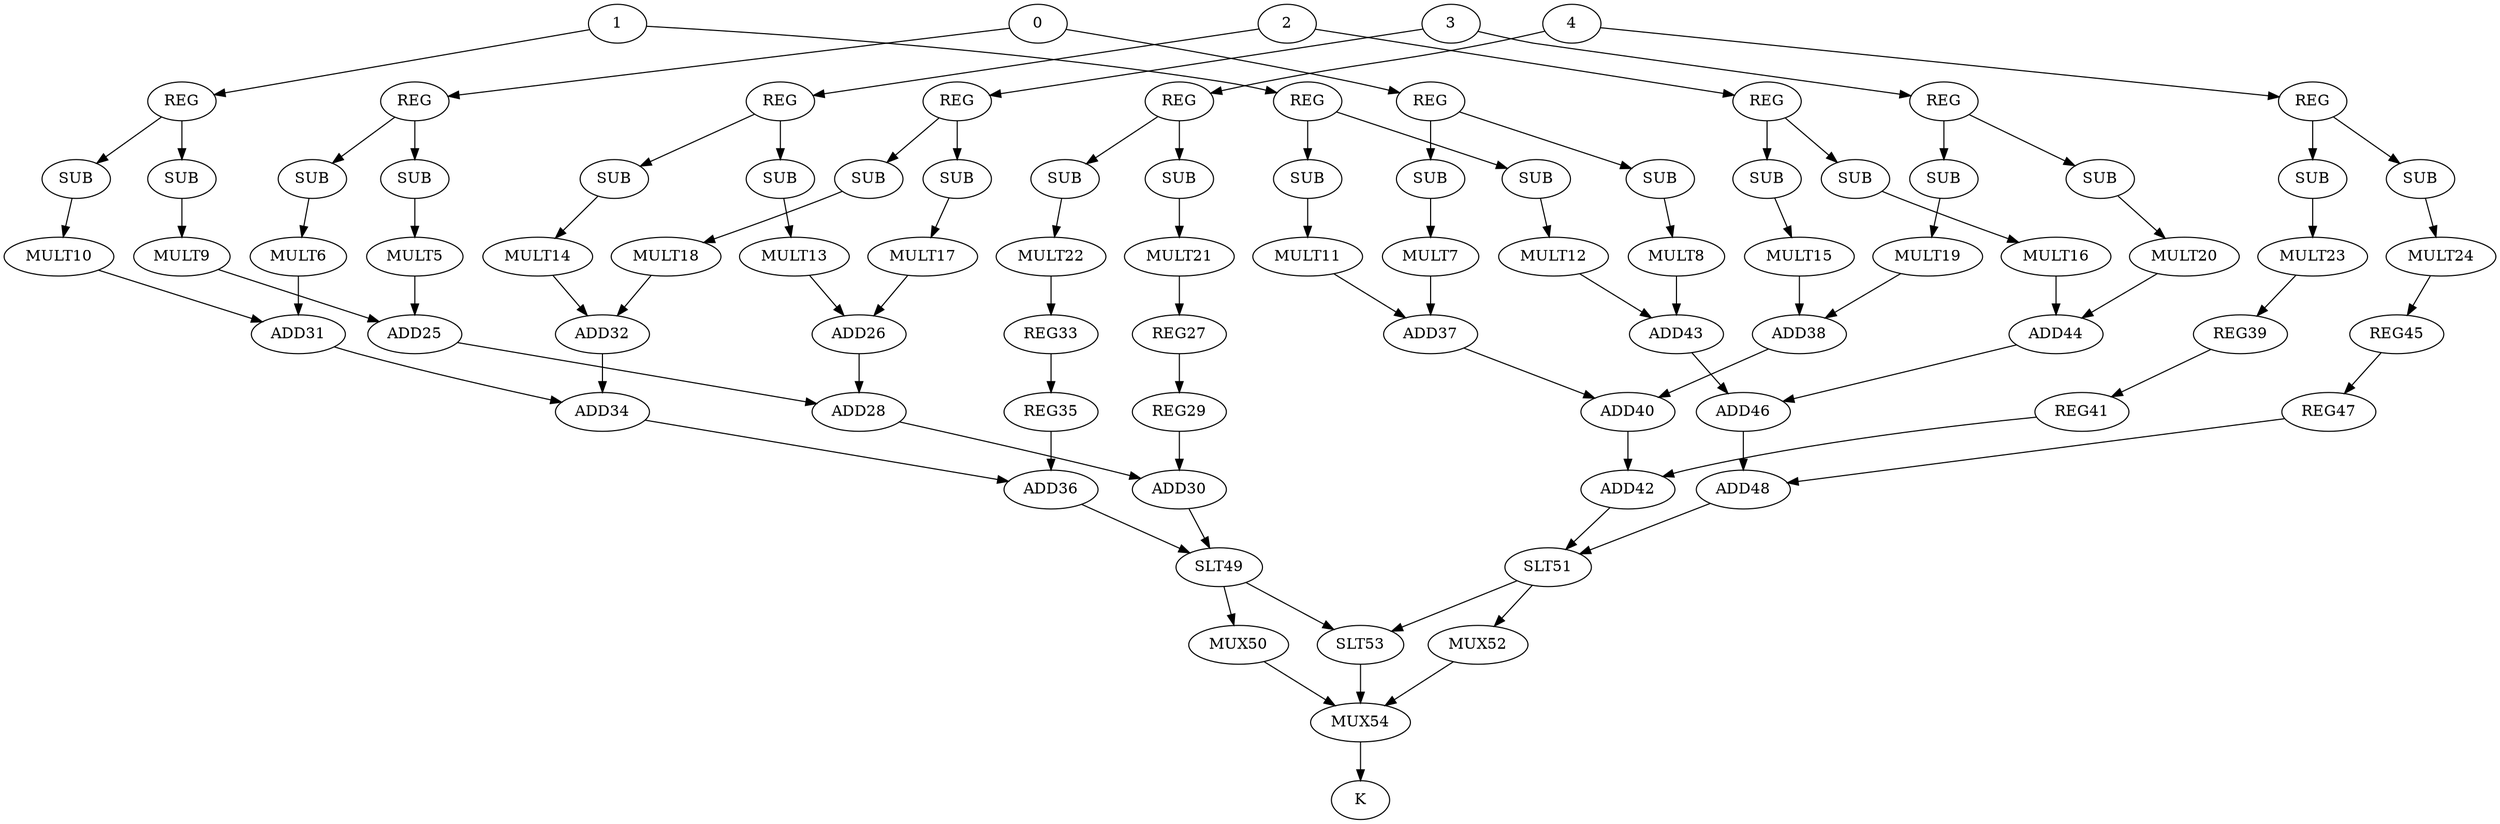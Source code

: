 strict digraph  {
0;
5 [label=MULT5];
6 [label=MULT6];
7 [label=MULT7];
8 [label=MULT8];
1;
9 [label=MULT9];
10 [label=MULT10];
11 [label=MULT11];
12 [label=MULT12];
2;
13 [label=MULT13];
14 [label=MULT14];
15 [label=MULT15];
16 [label=MULT16];
3;
17 [label=MULT17];
18 [label=MULT18];
19 [label=MULT19];
20 [label=MULT20];
4;
21 [label=MULT21];
22 [label=MULT22];
23 [label=MULT23];
24 [label=MULT24];
25 [label=ADD25];
26 [label=ADD26];
27 [label=REG27];
28 [label=ADD28];
29 [label=REG29];
30 [label=ADD30];
31 [label=ADD31];
32 [label=ADD32];
33 [label=REG33];
34 [label=ADD34];
35 [label=REG35];
36 [label=ADD36];
37 [label=ADD37];
38 [label=ADD38];
39 [label=REG39];
40 [label=ADD40];
41 [label=REG41];
42 [label=ADD42];
43 [label=ADD43];
44 [label=ADD44];
45 [label=REG45];
46 [label=ADD46];
47 [label=REG47];
48 [label=ADD48];
49 [label=SLT49];
50 [label=MUX50];
51 [label=SLT51];
52 [label=MUX52];
53 [label=SLT53];
54 [label=MUX54];
55 [label=K];
56 [label=SUB];
57 [label=SUB];
58 [label=SUB];
59 [label=SUB];
60 [label=SUB];
61 [label=SUB];
62 [label=SUB];
63 [label=SUB];
64 [label=SUB];
65 [label=SUB];
66 [label=SUB];
67 [label=SUB];
68 [label=SUB];
69 [label=SUB];
70 [label=SUB];
71 [label=SUB];
72 [label=SUB];
73 [label=SUB];
74 [label=SUB];
75 [label=SUB];
76 [label=REG];
77 [label=REG];
78 [label=REG];
79 [label=REG];
80 [label=REG];
81 [label=REG];
82 [label=REG];
83 [label=REG];
84 [label=REG];
85 [label=REG];
0 -> 76;
0 -> 77;
5 -> 25;
6 -> 31;
7 -> 37;
8 -> 43;
1 -> 78;
1 -> 79;
9 -> 25;
10 -> 31;
11 -> 37;
12 -> 43;
2 -> 80;
2 -> 81;
13 -> 26;
14 -> 32;
15 -> 38;
16 -> 44;
3 -> 82;
3 -> 83;
17 -> 26;
18 -> 32;
19 -> 38;
20 -> 44;
4 -> 84;
4 -> 85;
21 -> 27;
22 -> 33;
23 -> 39;
24 -> 45;
25 -> 28;
26 -> 28;
27 -> 29;
28 -> 30;
29 -> 30;
30 -> 49;
31 -> 34;
32 -> 34;
33 -> 35;
34 -> 36;
35 -> 36;
36 -> 49;
37 -> 40;
38 -> 40;
39 -> 41;
40 -> 42;
41 -> 42;
42 -> 51;
43 -> 46;
44 -> 46;
45 -> 47;
46 -> 48;
47 -> 48;
48 -> 51;
49 -> 50;
49 -> 53;
50 -> 54;
51 -> 52;
51 -> 53;
52 -> 54;
53 -> 54;
54 -> 55;
56 -> 5;
57 -> 6;
58 -> 7;
59 -> 8;
60 -> 9;
61 -> 10;
62 -> 11;
63 -> 12;
64 -> 13;
65 -> 14;
66 -> 15;
67 -> 16;
68 -> 17;
69 -> 18;
70 -> 19;
71 -> 20;
72 -> 21;
73 -> 22;
74 -> 23;
75 -> 24;
76 -> 56;
76 -> 57;
77 -> 58;
77 -> 59;
78 -> 60;
78 -> 61;
79 -> 62;
79 -> 63;
80 -> 64;
80 -> 65;
81 -> 66;
81 -> 67;
82 -> 68;
82 -> 69;
83 -> 70;
83 -> 71;
84 -> 72;
84 -> 73;
85 -> 74;
85 -> 75;
}
